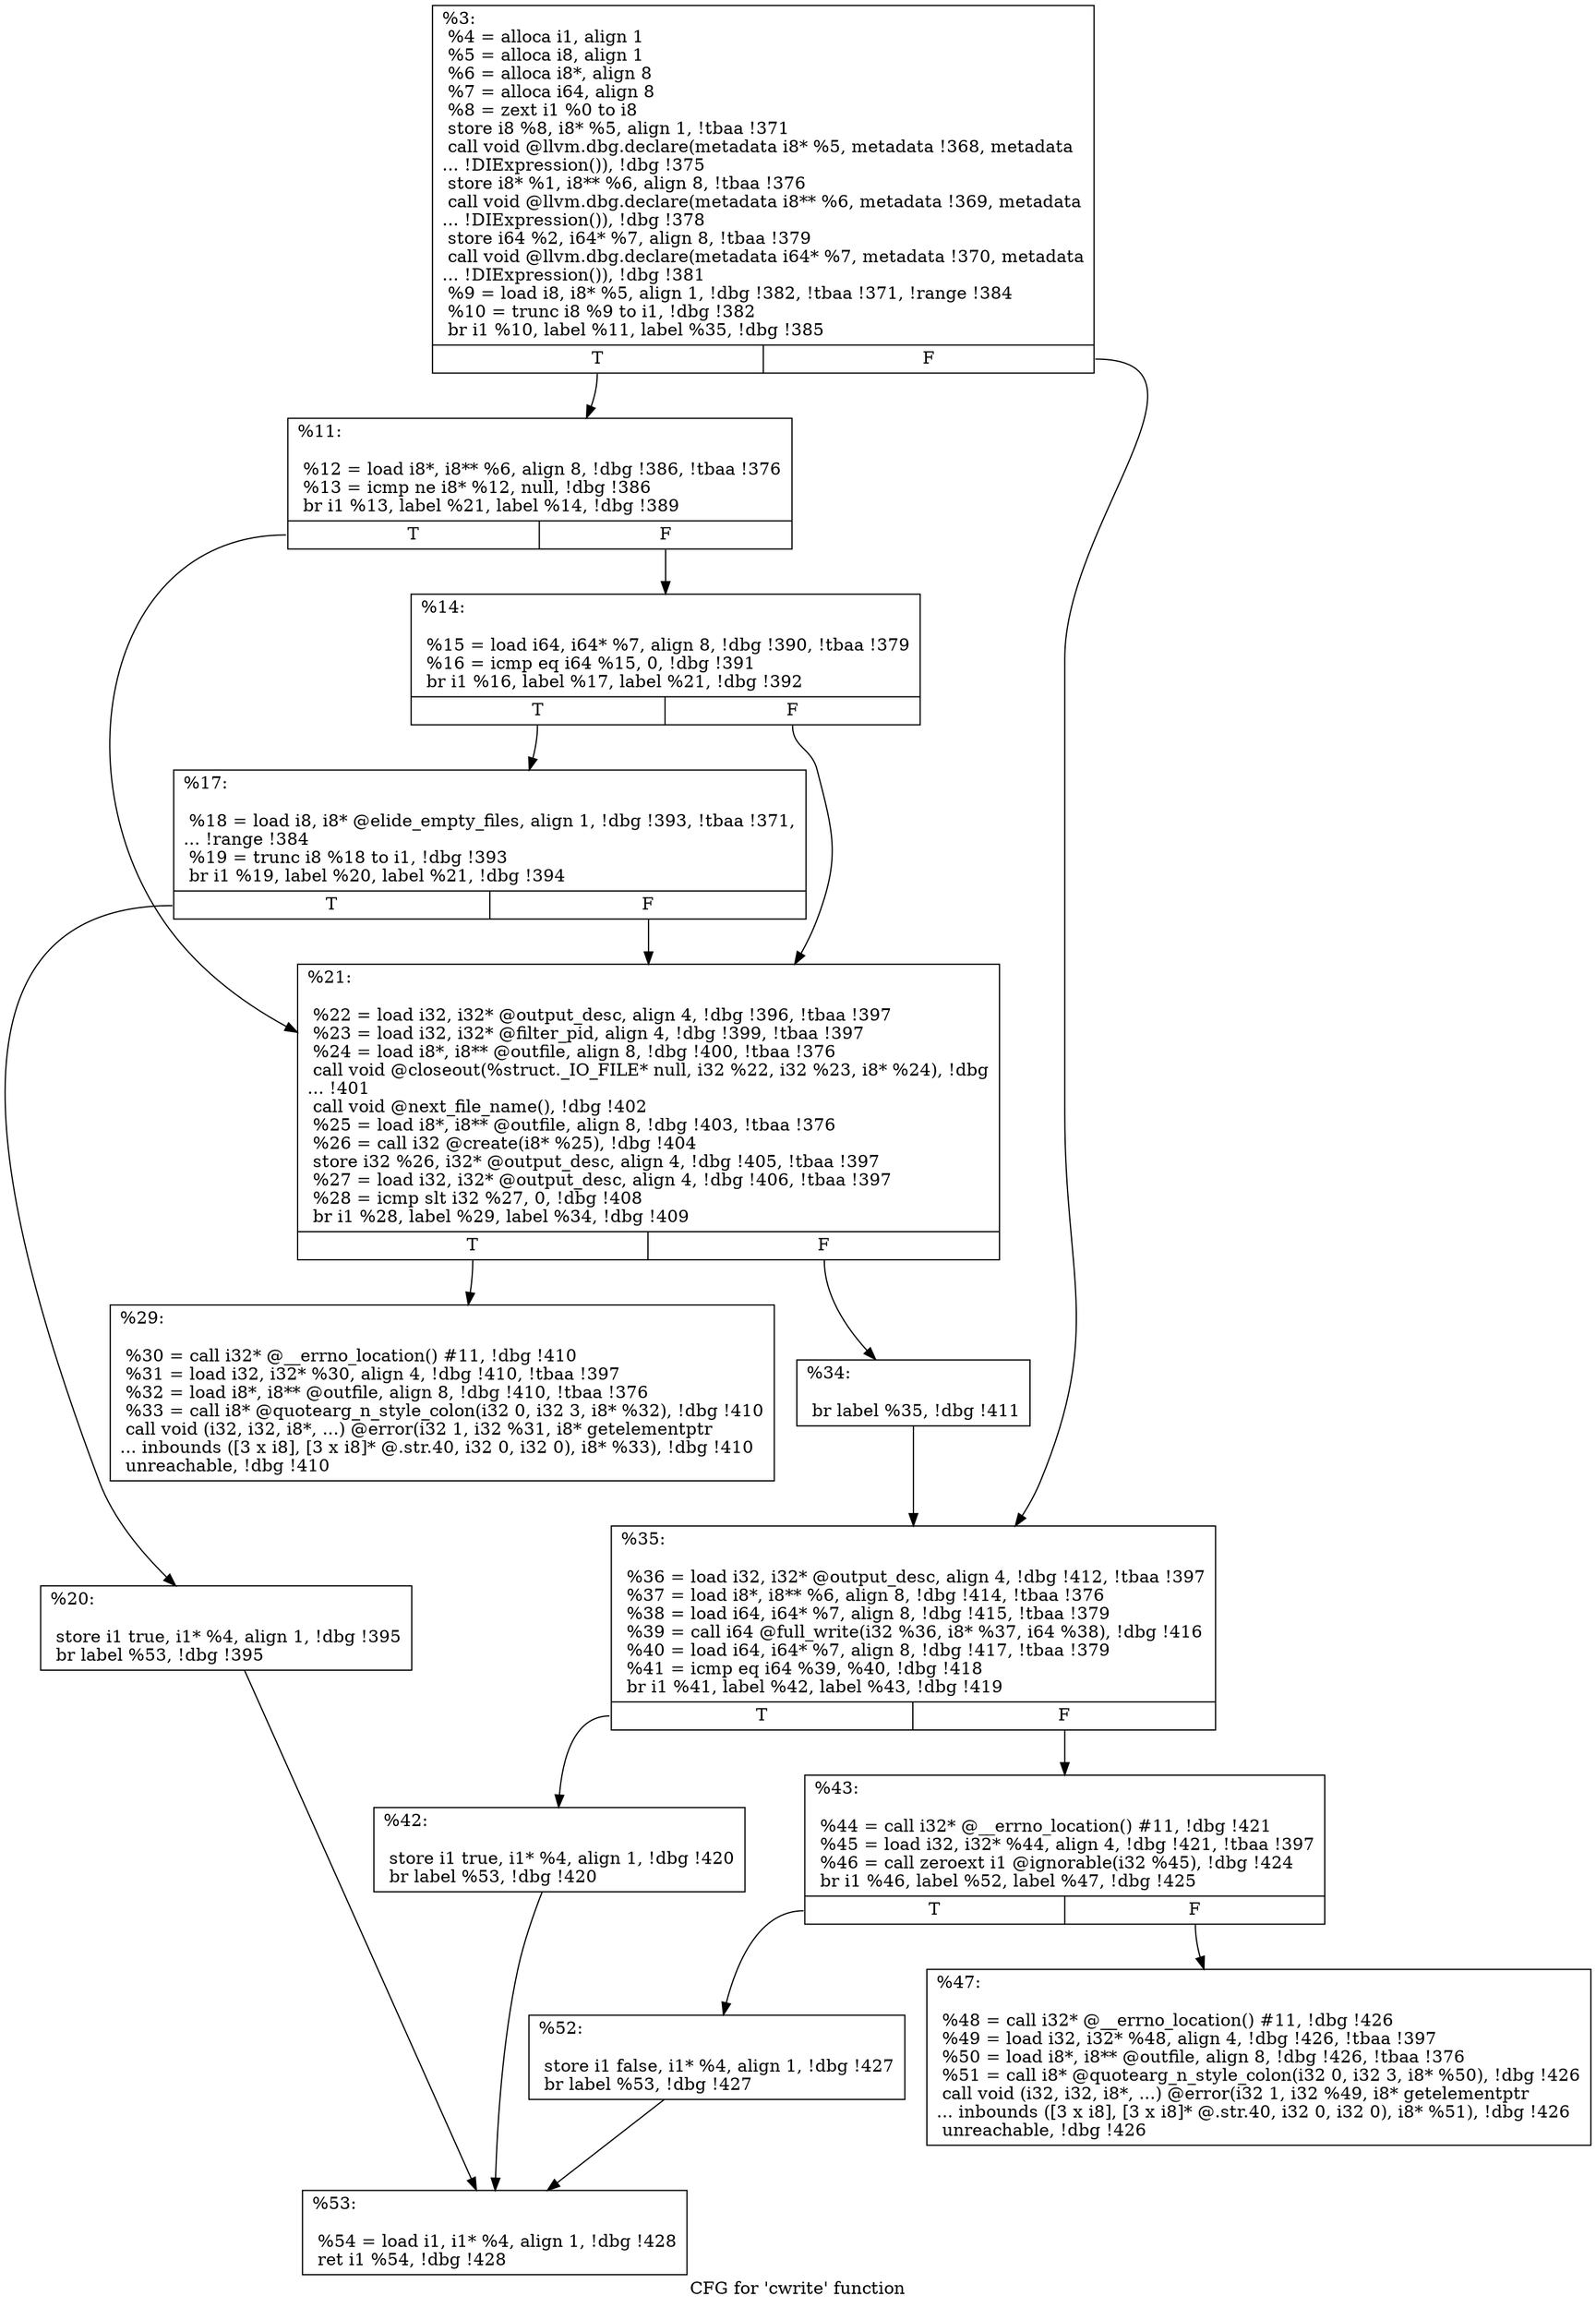 digraph "CFG for 'cwrite' function" {
	label="CFG for 'cwrite' function";

	Node0x2757640 [shape=record,label="{%3:\l  %4 = alloca i1, align 1\l  %5 = alloca i8, align 1\l  %6 = alloca i8*, align 8\l  %7 = alloca i64, align 8\l  %8 = zext i1 %0 to i8\l  store i8 %8, i8* %5, align 1, !tbaa !371\l  call void @llvm.dbg.declare(metadata i8* %5, metadata !368, metadata\l... !DIExpression()), !dbg !375\l  store i8* %1, i8** %6, align 8, !tbaa !376\l  call void @llvm.dbg.declare(metadata i8** %6, metadata !369, metadata\l... !DIExpression()), !dbg !378\l  store i64 %2, i64* %7, align 8, !tbaa !379\l  call void @llvm.dbg.declare(metadata i64* %7, metadata !370, metadata\l... !DIExpression()), !dbg !381\l  %9 = load i8, i8* %5, align 1, !dbg !382, !tbaa !371, !range !384\l  %10 = trunc i8 %9 to i1, !dbg !382\l  br i1 %10, label %11, label %35, !dbg !385\l|{<s0>T|<s1>F}}"];
	Node0x2757640:s0 -> Node0x2757790;
	Node0x2757640:s1 -> Node0x27579c0;
	Node0x2757790 [shape=record,label="{%11:\l\l  %12 = load i8*, i8** %6, align 8, !dbg !386, !tbaa !376\l  %13 = icmp ne i8* %12, null, !dbg !386\l  br i1 %13, label %21, label %14, !dbg !389\l|{<s0>T|<s1>F}}"];
	Node0x2757790:s0 -> Node0x27578d0;
	Node0x2757790:s1 -> Node0x27577e0;
	Node0x27577e0 [shape=record,label="{%14:\l\l  %15 = load i64, i64* %7, align 8, !dbg !390, !tbaa !379\l  %16 = icmp eq i64 %15, 0, !dbg !391\l  br i1 %16, label %17, label %21, !dbg !392\l|{<s0>T|<s1>F}}"];
	Node0x27577e0:s0 -> Node0x2757830;
	Node0x27577e0:s1 -> Node0x27578d0;
	Node0x2757830 [shape=record,label="{%17:\l\l  %18 = load i8, i8* @elide_empty_files, align 1, !dbg !393, !tbaa !371,\l... !range !384\l  %19 = trunc i8 %18 to i1, !dbg !393\l  br i1 %19, label %20, label %21, !dbg !394\l|{<s0>T|<s1>F}}"];
	Node0x2757830:s0 -> Node0x2757880;
	Node0x2757830:s1 -> Node0x27578d0;
	Node0x2757880 [shape=record,label="{%20:\l\l  store i1 true, i1* %4, align 1, !dbg !395\l  br label %53, !dbg !395\l}"];
	Node0x2757880 -> Node0x2757b50;
	Node0x27578d0 [shape=record,label="{%21:\l\l  %22 = load i32, i32* @output_desc, align 4, !dbg !396, !tbaa !397\l  %23 = load i32, i32* @filter_pid, align 4, !dbg !399, !tbaa !397\l  %24 = load i8*, i8** @outfile, align 8, !dbg !400, !tbaa !376\l  call void @closeout(%struct._IO_FILE* null, i32 %22, i32 %23, i8* %24), !dbg\l... !401\l  call void @next_file_name(), !dbg !402\l  %25 = load i8*, i8** @outfile, align 8, !dbg !403, !tbaa !376\l  %26 = call i32 @create(i8* %25), !dbg !404\l  store i32 %26, i32* @output_desc, align 4, !dbg !405, !tbaa !397\l  %27 = load i32, i32* @output_desc, align 4, !dbg !406, !tbaa !397\l  %28 = icmp slt i32 %27, 0, !dbg !408\l  br i1 %28, label %29, label %34, !dbg !409\l|{<s0>T|<s1>F}}"];
	Node0x27578d0:s0 -> Node0x2757920;
	Node0x27578d0:s1 -> Node0x2757970;
	Node0x2757920 [shape=record,label="{%29:\l\l  %30 = call i32* @__errno_location() #11, !dbg !410\l  %31 = load i32, i32* %30, align 4, !dbg !410, !tbaa !397\l  %32 = load i8*, i8** @outfile, align 8, !dbg !410, !tbaa !376\l  %33 = call i8* @quotearg_n_style_colon(i32 0, i32 3, i8* %32), !dbg !410\l  call void (i32, i32, i8*, ...) @error(i32 1, i32 %31, i8* getelementptr\l... inbounds ([3 x i8], [3 x i8]* @.str.40, i32 0, i32 0), i8* %33), !dbg !410\l  unreachable, !dbg !410\l}"];
	Node0x2757970 [shape=record,label="{%34:\l\l  br label %35, !dbg !411\l}"];
	Node0x2757970 -> Node0x27579c0;
	Node0x27579c0 [shape=record,label="{%35:\l\l  %36 = load i32, i32* @output_desc, align 4, !dbg !412, !tbaa !397\l  %37 = load i8*, i8** %6, align 8, !dbg !414, !tbaa !376\l  %38 = load i64, i64* %7, align 8, !dbg !415, !tbaa !379\l  %39 = call i64 @full_write(i32 %36, i8* %37, i64 %38), !dbg !416\l  %40 = load i64, i64* %7, align 8, !dbg !417, !tbaa !379\l  %41 = icmp eq i64 %39, %40, !dbg !418\l  br i1 %41, label %42, label %43, !dbg !419\l|{<s0>T|<s1>F}}"];
	Node0x27579c0:s0 -> Node0x2757a10;
	Node0x27579c0:s1 -> Node0x2757a60;
	Node0x2757a10 [shape=record,label="{%42:\l\l  store i1 true, i1* %4, align 1, !dbg !420\l  br label %53, !dbg !420\l}"];
	Node0x2757a10 -> Node0x2757b50;
	Node0x2757a60 [shape=record,label="{%43:\l\l  %44 = call i32* @__errno_location() #11, !dbg !421\l  %45 = load i32, i32* %44, align 4, !dbg !421, !tbaa !397\l  %46 = call zeroext i1 @ignorable(i32 %45), !dbg !424\l  br i1 %46, label %52, label %47, !dbg !425\l|{<s0>T|<s1>F}}"];
	Node0x2757a60:s0 -> Node0x2757b00;
	Node0x2757a60:s1 -> Node0x2757ab0;
	Node0x2757ab0 [shape=record,label="{%47:\l\l  %48 = call i32* @__errno_location() #11, !dbg !426\l  %49 = load i32, i32* %48, align 4, !dbg !426, !tbaa !397\l  %50 = load i8*, i8** @outfile, align 8, !dbg !426, !tbaa !376\l  %51 = call i8* @quotearg_n_style_colon(i32 0, i32 3, i8* %50), !dbg !426\l  call void (i32, i32, i8*, ...) @error(i32 1, i32 %49, i8* getelementptr\l... inbounds ([3 x i8], [3 x i8]* @.str.40, i32 0, i32 0), i8* %51), !dbg !426\l  unreachable, !dbg !426\l}"];
	Node0x2757b00 [shape=record,label="{%52:\l\l  store i1 false, i1* %4, align 1, !dbg !427\l  br label %53, !dbg !427\l}"];
	Node0x2757b00 -> Node0x2757b50;
	Node0x2757b50 [shape=record,label="{%53:\l\l  %54 = load i1, i1* %4, align 1, !dbg !428\l  ret i1 %54, !dbg !428\l}"];
}
